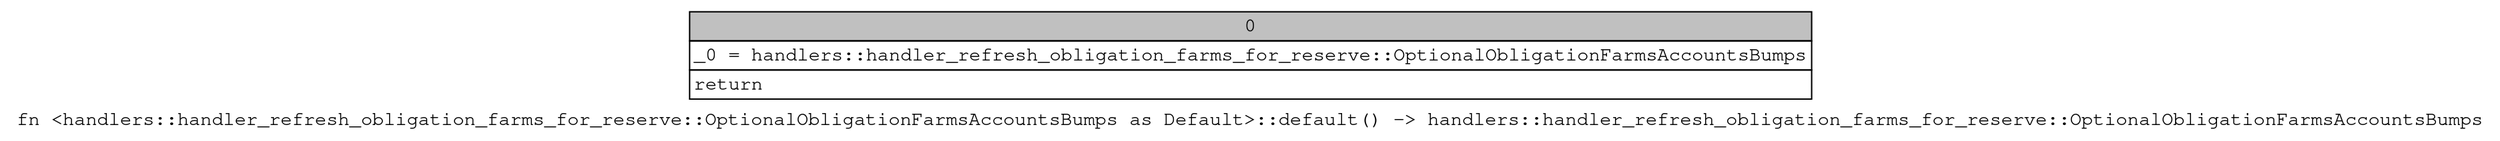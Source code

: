 digraph Mir_0_5149 {
    graph [fontname="Courier, monospace"];
    node [fontname="Courier, monospace"];
    edge [fontname="Courier, monospace"];
    label=<fn &lt;handlers::handler_refresh_obligation_farms_for_reserve::OptionalObligationFarmsAccountsBumps as Default&gt;::default() -&gt; handlers::handler_refresh_obligation_farms_for_reserve::OptionalObligationFarmsAccountsBumps<br align="left"/>>;
    bb0__0_5149 [shape="none", label=<<table border="0" cellborder="1" cellspacing="0"><tr><td bgcolor="gray" align="center" colspan="1">0</td></tr><tr><td align="left" balign="left">_0 = handlers::handler_refresh_obligation_farms_for_reserve::OptionalObligationFarmsAccountsBumps<br/></td></tr><tr><td align="left">return</td></tr></table>>];
}
